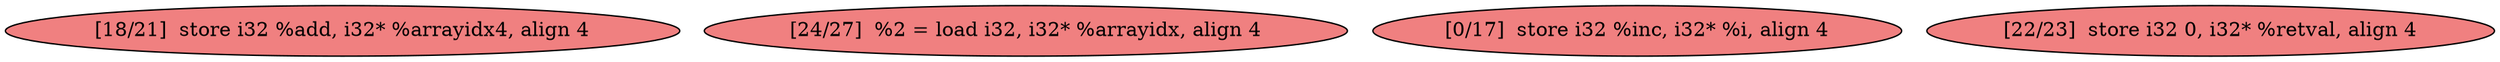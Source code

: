 
digraph G {


node31 [fillcolor=lightcoral,label="[18/21]  store i32 %add, i32* %arrayidx4, align 4",shape=ellipse,style=filled ]
node30 [fillcolor=lightcoral,label="[24/27]  %2 = load i32, i32* %arrayidx, align 4",shape=ellipse,style=filled ]
node28 [fillcolor=lightcoral,label="[0/17]  store i32 %inc, i32* %i, align 4",shape=ellipse,style=filled ]
node29 [fillcolor=lightcoral,label="[22/23]  store i32 0, i32* %retval, align 4",shape=ellipse,style=filled ]



}
